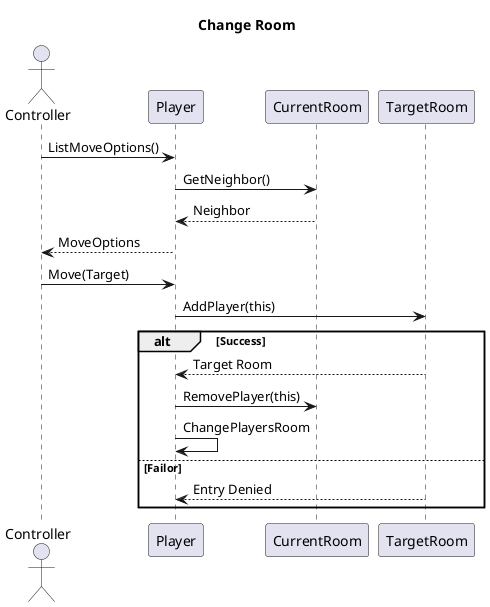 @startuml
title Change Room
actor Controller
Controller -> Player : ListMoveOptions()
Player -> CurrentRoom : GetNeighbor()
Player <-- CurrentRoom : Neighbor
Controller <-- Player : MoveOptions

Controller -> Player : Move(Target)

Player -> TargetRoom : AddPlayer(this)

alt Success
    TargetRoom --> Player : Target Room
    Player -> CurrentRoom : RemovePlayer(this)
    Player -> Player : ChangePlayersRoom
    
else Failor
    TargetRoom --> Player: Entry Denied
end

@enduml